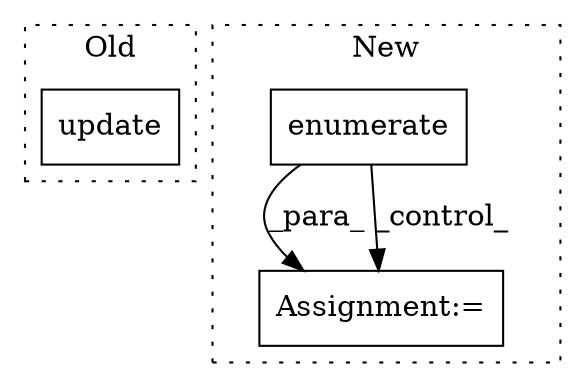digraph G {
subgraph cluster0 {
1 [label="update" a="32" s="6366,6398" l="7,1" shape="box"];
label = "Old";
style="dotted";
}
subgraph cluster1 {
2 [label="enumerate" a="32" s="6549,6575" l="10,1" shape="box"];
3 [label="Assignment:=" a="7" s="7493,7588" l="61,2" shape="box"];
label = "New";
style="dotted";
}
2 -> 3 [label="_para_"];
2 -> 3 [label="_control_"];
}
